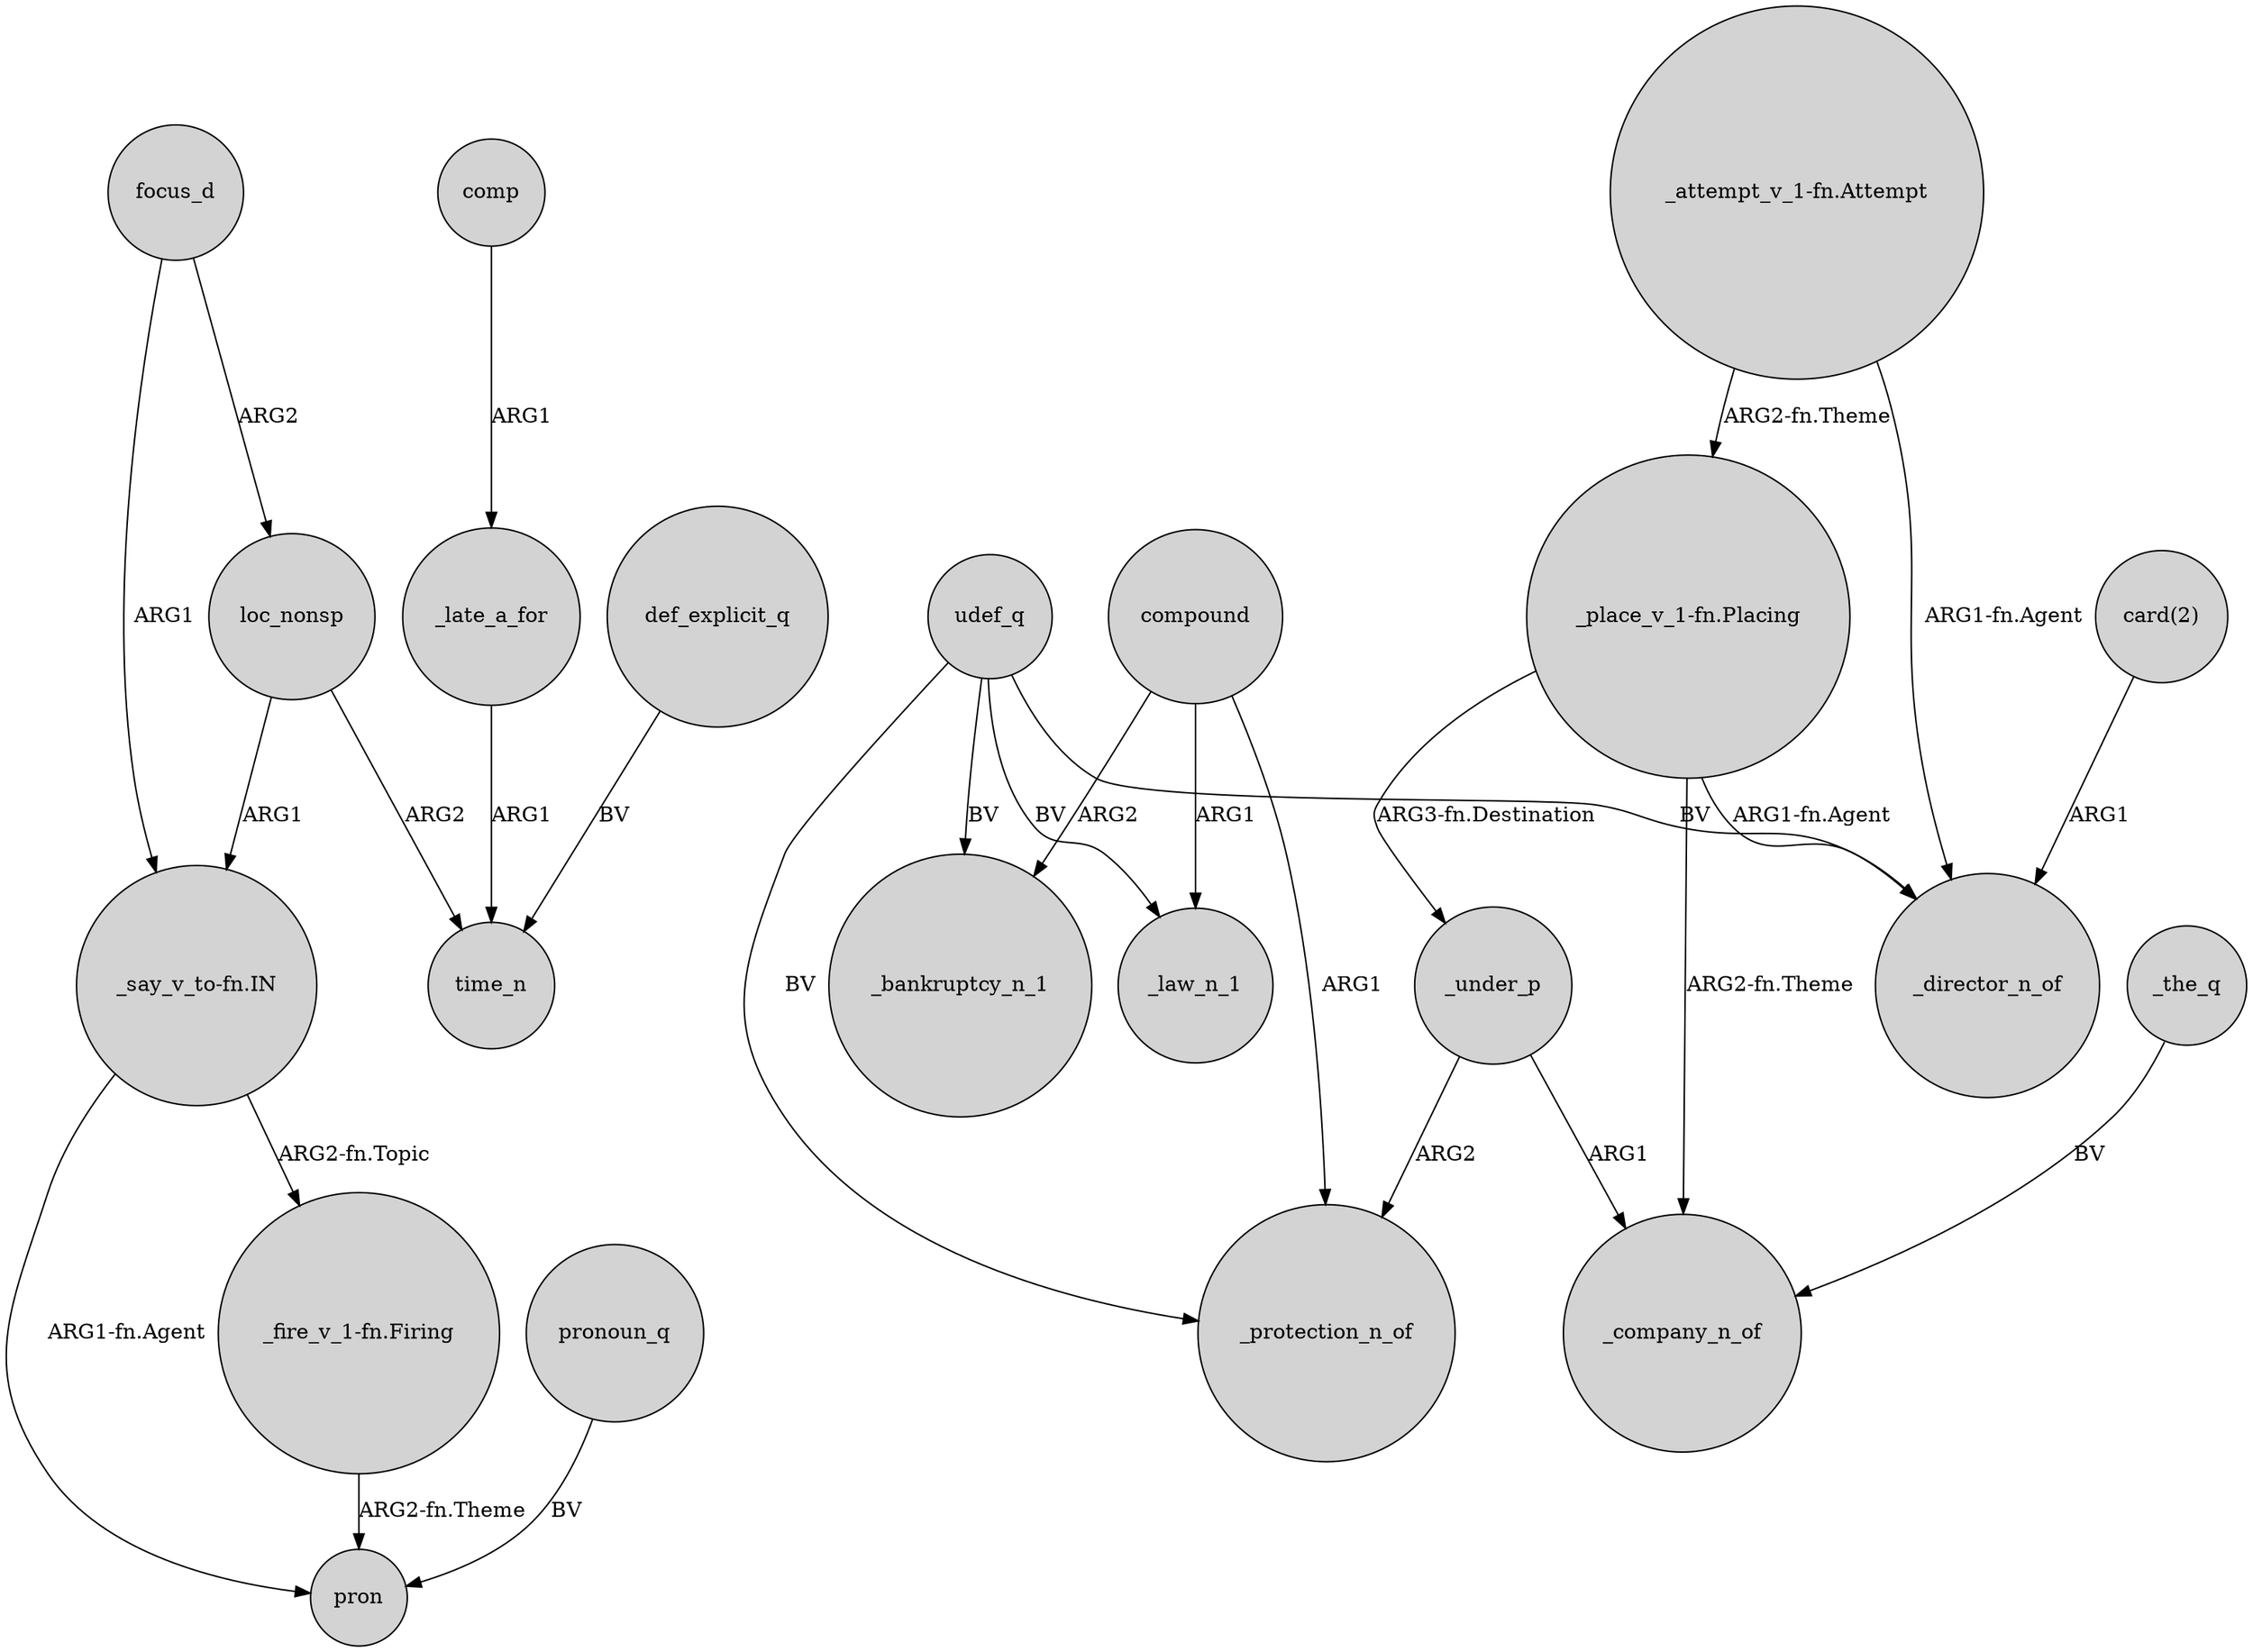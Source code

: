 digraph {
	node [shape=circle style=filled]
	focus_d -> loc_nonsp [label=ARG2]
	comp -> _late_a_for [label=ARG1]
	udef_q -> _bankruptcy_n_1 [label=BV]
	def_explicit_q -> time_n [label=BV]
	_under_p -> _company_n_of [label=ARG1]
	compound -> _bankruptcy_n_1 [label=ARG2]
	"_attempt_v_1-fn.Attempt" -> "_place_v_1-fn.Placing" [label="ARG2-fn.Theme"]
	"_place_v_1-fn.Placing" -> _company_n_of [label="ARG2-fn.Theme"]
	"card(2)" -> _director_n_of [label=ARG1]
	udef_q -> _law_n_1 [label=BV]
	"_attempt_v_1-fn.Attempt" -> _director_n_of [label="ARG1-fn.Agent"]
	loc_nonsp -> time_n [label=ARG2]
	_the_q -> _company_n_of [label=BV]
	pronoun_q -> pron [label=BV]
	udef_q -> _protection_n_of [label=BV]
	"_place_v_1-fn.Placing" -> _under_p [label="ARG3-fn.Destination"]
	compound -> _protection_n_of [label=ARG1]
	loc_nonsp -> "_say_v_to-fn.IN" [label=ARG1]
	_under_p -> _protection_n_of [label=ARG2]
	"_say_v_to-fn.IN" -> "_fire_v_1-fn.Firing" [label="ARG2-fn.Topic"]
	"_say_v_to-fn.IN" -> pron [label="ARG1-fn.Agent"]
	_late_a_for -> time_n [label=ARG1]
	compound -> _law_n_1 [label=ARG1]
	"_place_v_1-fn.Placing" -> _director_n_of [label="ARG1-fn.Agent"]
	udef_q -> _director_n_of [label=BV]
	focus_d -> "_say_v_to-fn.IN" [label=ARG1]
	"_fire_v_1-fn.Firing" -> pron [label="ARG2-fn.Theme"]
}

